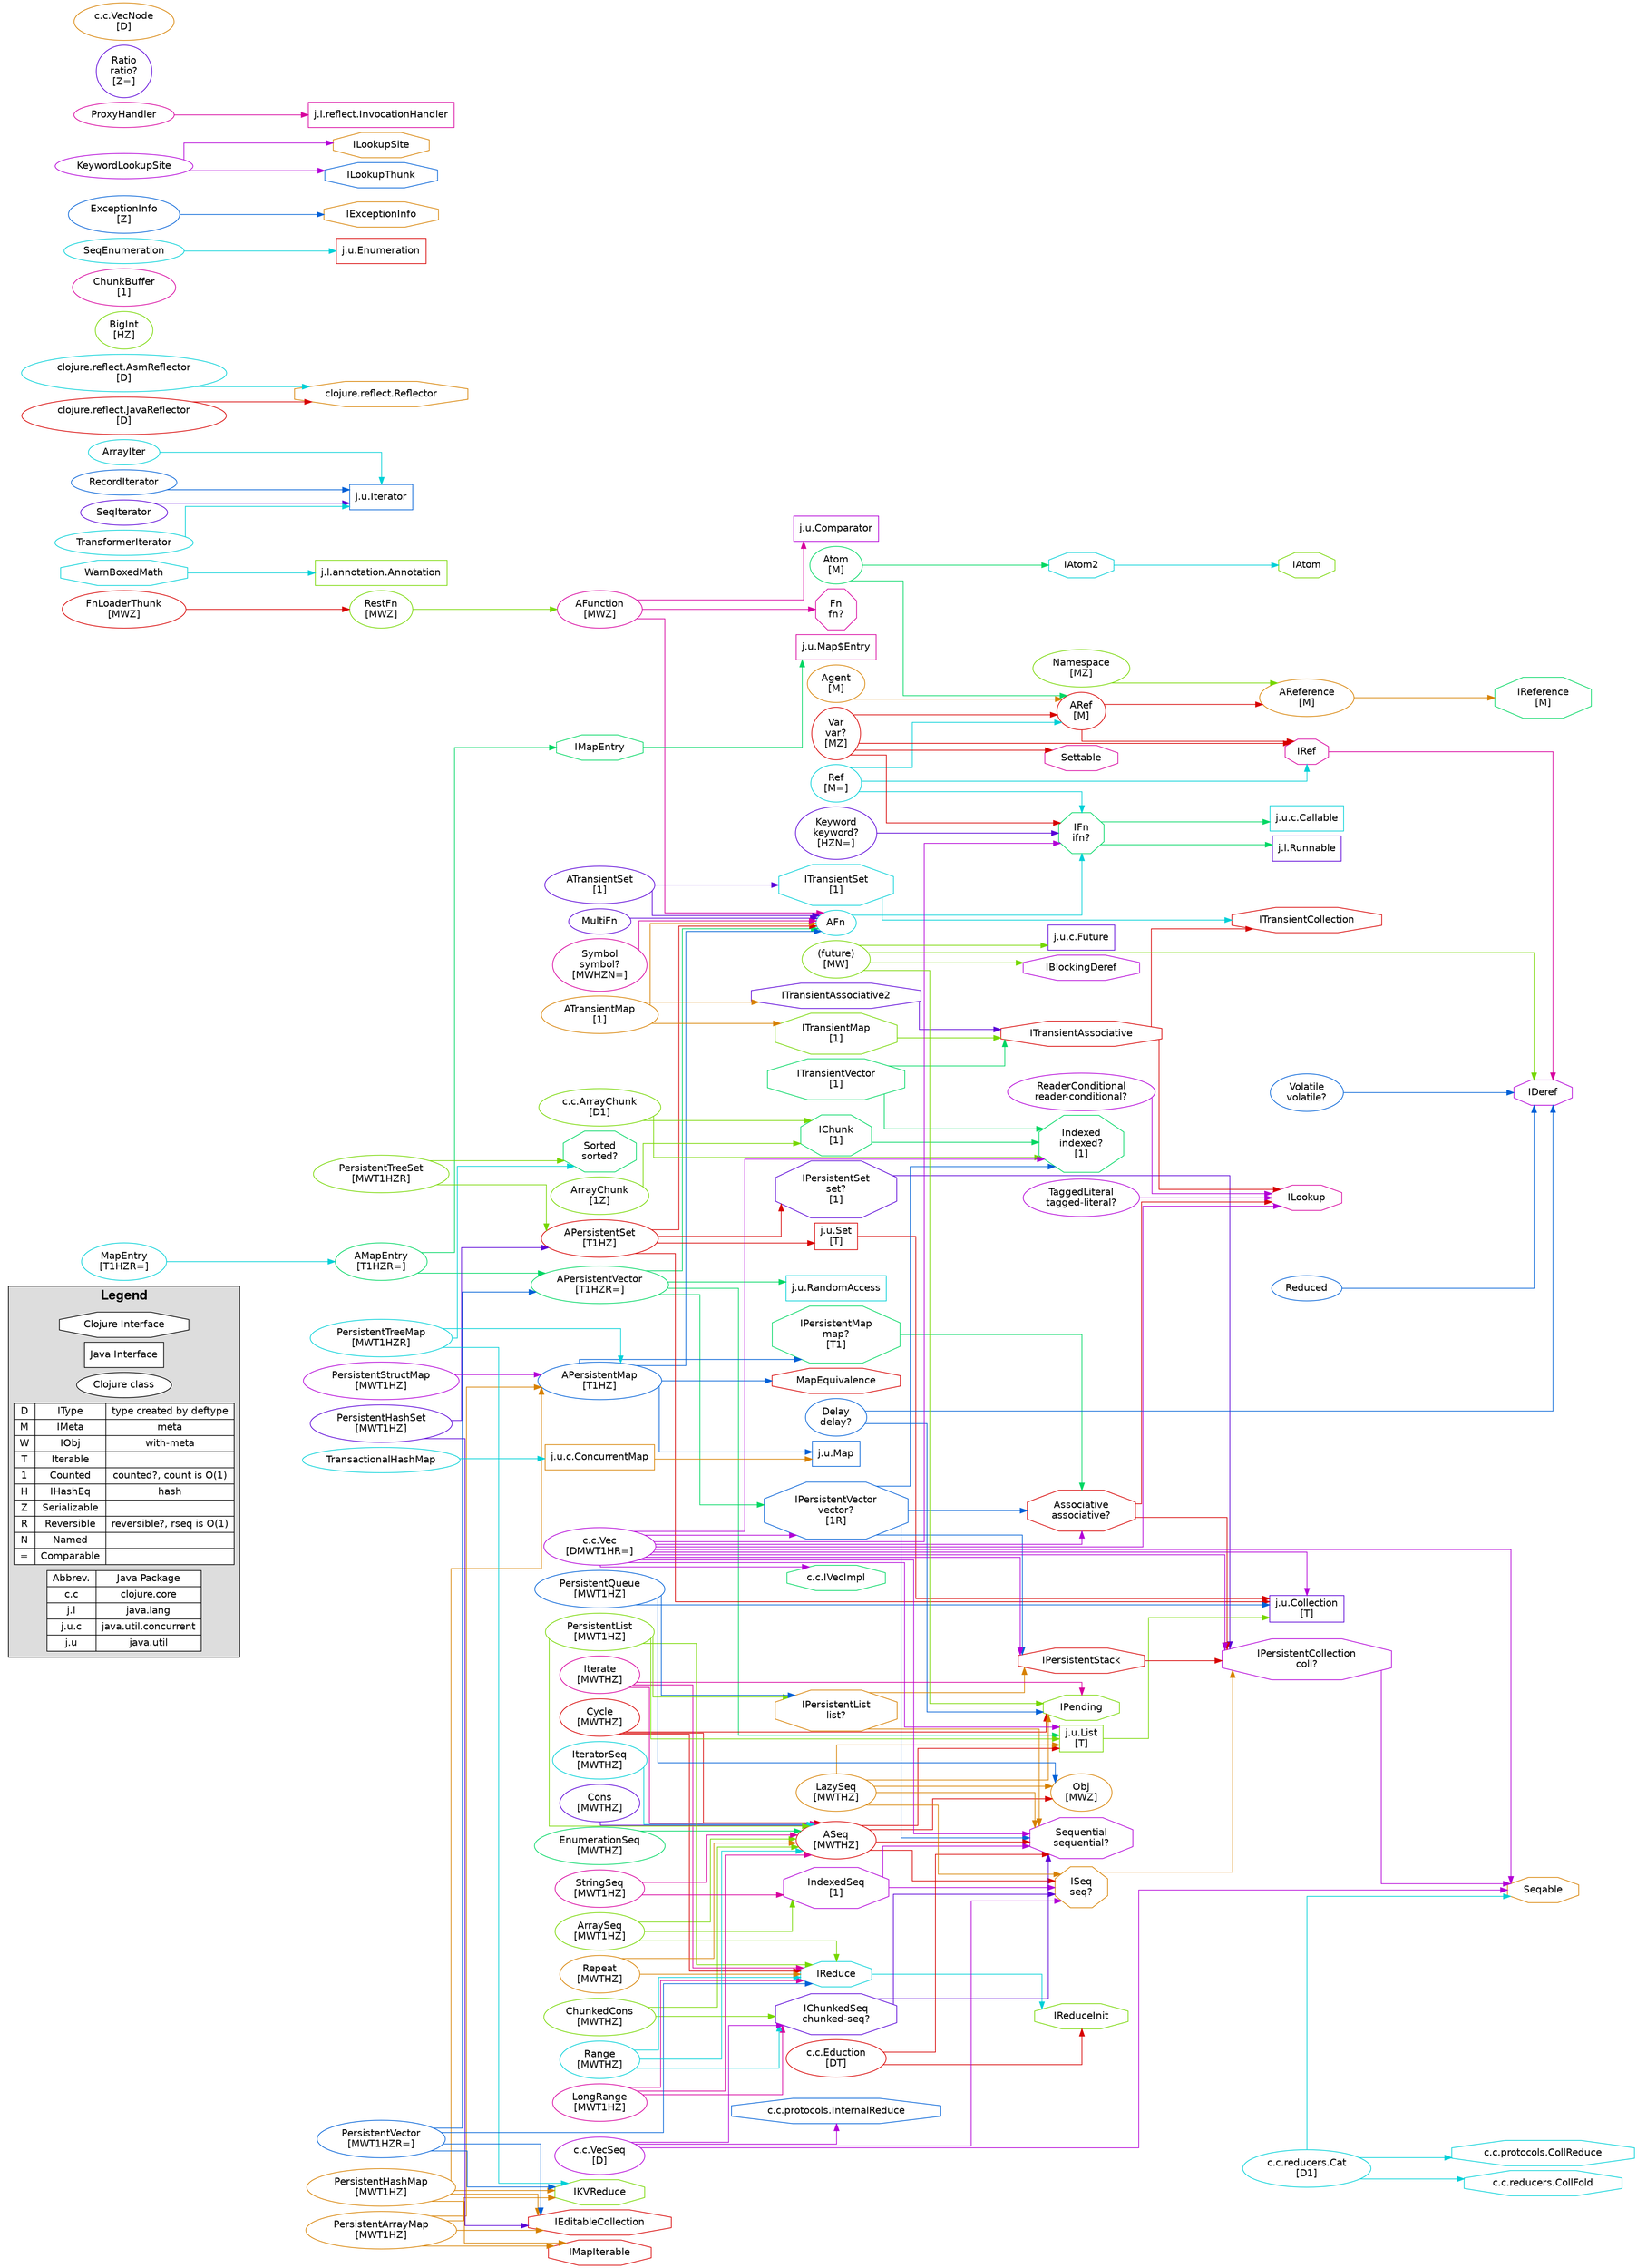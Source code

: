 digraph {
  rankdir=LR;
  dpi=55;
  nodesep=0.10;
  ranksep=1.2;
  mclimit=2500.0;
  node[ fontname=Helvetica shape=box ];
  splines=ortho;

  subgraph cluster_legend {
    label="Legend"
    fontname="Helvetica Bold"
    fontsize=19
    bgcolor="#dddddd"
    "Clojure Interface" [ shape=octagon fillcolor="#ffffff" style=filled ];
    "Java Interface" [ shape=box fillcolor="#ffffff" style=filled ];
    "Clojure class" [ shape=oval fillcolor="#ffffff" style=filled ];
    
    badges [
      shape=record
      style=filled
      fillcolor="#ffffff"
      label="{{D|M|W|T|1|H|Z|R|N|=}|{IType|IMeta|IObj|Iterable|Counted|IHashEq|Serializable|Reversible|Named|Comparable}|{type created by deftype|meta|with-meta||counted?, count is O(1)|hash||reversible?, rseq is O(1)||}}"
    ]
    java_package_abbreviations [
      shape=record
      style=filled
      fillcolor="#ffffff"
      label="{{Abbrev.|c.c|j.l|j.u.c|j.u}|{Java Package|clojure.core|java.lang|java.util.concurrent|java.util}}"
    ]
  }
  "class clojure.lang.AFn" [ label="AFn" color="#00d0d7" shape="oval"];
  "class clojure.lang.AFn" -> "interface clojure.lang.IFn" [ color="#00d0d7" ];
  "class clojure.lang.AFunction" [ label="AFunction\n[MWZ]" color="#d7009e" shape="oval"];
  "class clojure.lang.AFunction" -> "class clojure.lang.AFn" [ color="#d7009e" ];
  "class clojure.lang.AFunction" -> "interface java.util.Comparator" [ color="#d7009e" ];
  "class clojure.lang.AFunction" -> "interface clojure.lang.Fn" [ color="#d7009e" ];
  "class clojure.lang.AMapEntry" [ label="AMapEntry\n[T1HZR=]" color="#00d764" shape="oval"];
  "class clojure.lang.AMapEntry" -> "class clojure.lang.APersistentVector" [ color="#00d764" ];
  "class clojure.lang.AMapEntry" -> "interface clojure.lang.IMapEntry" [ color="#00d764" ];
  "class clojure.lang.APersistentMap" [ label="APersistentMap\n[T1HZ]" color="#0061d7" shape="oval"];
  "class clojure.lang.APersistentMap" -> "class clojure.lang.AFn" [ color="#0061d7" ];
  "class clojure.lang.APersistentMap" -> "interface clojure.lang.IPersistentMap" [ color="#0061d7" ];
  "class clojure.lang.APersistentMap" -> "interface java.util.Map" [ color="#0061d7" ];
  "class clojure.lang.APersistentMap" -> "interface clojure.lang.MapEquivalence" [ color="#0061d7" ];
  "class clojure.lang.APersistentSet" [ label="APersistentSet\n[T1HZ]" color="#d70000" shape="oval"];
  "class clojure.lang.APersistentSet" -> "class clojure.lang.AFn" [ color="#d70000" ];
  "class clojure.lang.APersistentSet" -> "interface clojure.lang.IPersistentSet" [ color="#d70000" ];
  "class clojure.lang.APersistentSet" -> "interface java.util.Collection" [ color="#d70000" ];
  "class clojure.lang.APersistentSet" -> "interface java.util.Set" [ color="#d70000" ];
  "class clojure.lang.APersistentVector" [ label="APersistentVector\n[T1HZR=]" color="#00d764" shape="oval"];
  "class clojure.lang.APersistentVector" -> "class clojure.lang.AFn" [ color="#00d764" ];
  "class clojure.lang.APersistentVector" -> "interface clojure.lang.IPersistentVector" [ color="#00d764" ];
  "class clojure.lang.APersistentVector" -> "interface java.util.List" [ color="#00d764" ];
  "class clojure.lang.APersistentVector" -> "interface java.util.RandomAccess" [ color="#00d764" ];
  "class clojure.lang.ARef" [ label="ARef\n[M]" color="#d70000" shape="oval"];
  "class clojure.lang.ARef" -> "class clojure.lang.AReference" [ color="#d70000" ];
  "class clojure.lang.ARef" -> "interface clojure.lang.IRef" [ color="#d70000" ];
  "class clojure.lang.AReference" [ label="AReference\n[M]" color="#d78100" shape="oval"];
  "class clojure.lang.AReference" -> "interface clojure.lang.IReference" [ color="#d78100" ];
  "class clojure.lang.ASeq" [ label="ASeq\n[MWTHZ]" color="#d70000" shape="oval"];
  "class clojure.lang.ASeq" -> "class clojure.lang.Obj" [ color="#d70000" ];
  "class clojure.lang.ASeq" -> "interface clojure.lang.ISeq" [ color="#d70000" ];
  "class clojure.lang.ASeq" -> "interface clojure.lang.Sequential" [ color="#d70000" ];
  "class clojure.lang.ASeq" -> "interface java.util.List" [ color="#d70000" ];
  "class clojure.lang.ATransientMap" [ label="ATransientMap\n[1]" color="#d78100" shape="oval"];
  "class clojure.lang.ATransientMap" -> "class clojure.lang.AFn" [ color="#d78100" ];
  "class clojure.lang.ATransientMap" -> "interface clojure.lang.ITransientMap" [ color="#d78100" ];
  "class clojure.lang.ATransientMap" -> "interface clojure.lang.ITransientAssociative2" [ color="#d78100" ];
  "class clojure.lang.ATransientSet" [ label="ATransientSet\n[1]" color="#5a00d7" shape="oval"];
  "class clojure.lang.ATransientSet" -> "class clojure.lang.AFn" [ color="#5a00d7" ];
  "class clojure.lang.ATransientSet" -> "interface clojure.lang.ITransientSet" [ color="#5a00d7" ];
  "class clojure.lang.Agent" [ label="Agent\n[M]" color="#d78100" shape="oval"];
  "class clojure.lang.Agent" -> "class clojure.lang.ARef" [ color="#d78100" ];
  "interface java.lang.annotation.Annotation" [ label="j.l.annotation.Annotation" color="#76d700" shape="box"];
  "class clojure.core.ArrayChunk" [ label="c.c.ArrayChunk\n[D1]" color="#76d700" shape="oval"];
  "class clojure.core.ArrayChunk" -> "interface clojure.lang.IChunk" [ color="#76d700" ];
  "class clojure.core.ArrayChunk" -> "interface clojure.lang.Indexed" [ color="#76d700" ];
  "class clojure.lang.ArrayChunk" [ label="ArrayChunk\n[1Z]" color="#76d700" shape="oval"];
  "class clojure.lang.ArrayChunk" -> "interface clojure.lang.IChunk" [ color="#76d700" ];
  "class clojure.lang.ArrayIter" [ label="ArrayIter" color="#00d0d7" shape="oval"];
  "class clojure.lang.ArrayIter" -> "interface java.util.Iterator" [ color="#00d0d7" ];
  "class clojure.lang.ArraySeq" [ label="ArraySeq\n[MWT1HZ]" color="#76d700" shape="oval"];
  "class clojure.lang.ArraySeq" -> "class clojure.lang.ASeq" [ color="#76d700" ];
  "class clojure.lang.ArraySeq" -> "interface clojure.lang.IndexedSeq" [ color="#76d700" ];
  "class clojure.lang.ArraySeq" -> "interface clojure.lang.IReduce" [ color="#76d700" ];
  "class clojure.reflect.AsmReflector" [ label="clojure.reflect.AsmReflector\n[D]" color="#00d0d7" shape="oval"];
  "class clojure.reflect.AsmReflector" -> "interface clojure.reflect.Reflector" [ color="#00d0d7" ];
  "interface clojure.lang.Associative" [ label="Associative\nassociative?" color="#d70000" shape="octagon"];
  "interface clojure.lang.Associative" -> "interface clojure.lang.IPersistentCollection" [ color="#d70000" ];
  "interface clojure.lang.Associative" -> "interface clojure.lang.ILookup" [ color="#d70000" ];
  "class clojure.lang.Atom" [ label="Atom\n[M]" color="#00d764" shape="oval"];
  "class clojure.lang.Atom" -> "class clojure.lang.ARef" [ color="#00d764" ];
  "class clojure.lang.Atom" -> "interface clojure.lang.IAtom2" [ color="#00d764" ];
  "class clojure.lang.BigInt" [ label="BigInt\n[HZ]" color="#76d700" shape="oval"];
  "interface java.util.concurrent.Callable" [ label="j.u.c.Callable" color="#00d0d7" shape="box"];
  "class clojure.core.reducers.Cat" [ label="c.c.reducers.Cat\n[D1]" color="#00d0d7" shape="oval"];
  "class clojure.core.reducers.Cat" -> "interface clojure.core.reducers.CollFold" [ color="#00d0d7" ];
  "class clojure.core.reducers.Cat" -> "interface clojure.lang.Seqable" [ color="#00d0d7" ];
  "class clojure.core.reducers.Cat" -> "interface clojure.core.protocols.CollReduce" [ color="#00d0d7" ];
  "class clojure.lang.ChunkBuffer" [ label="ChunkBuffer\n[1]" color="#d7009e" shape="oval"];
  "class clojure.lang.ChunkedCons" [ label="ChunkedCons\n[MWTHZ]" color="#76d700" shape="oval"];
  "class clojure.lang.ChunkedCons" -> "class clojure.lang.ASeq" [ color="#76d700" ];
  "class clojure.lang.ChunkedCons" -> "interface clojure.lang.IChunkedSeq" [ color="#76d700" ];
  "interface clojure.core.reducers.CollFold" [ label="c.c.reducers.CollFold" color="#00d0d7" shape="octagon"];
  "interface clojure.core.protocols.CollReduce" [ label="c.c.protocols.CollReduce" color="#00d0d7" shape="octagon"];
  "interface java.util.Collection" [ label="j.u.Collection\n[T]" color="#5a00d7" shape="box"];
  "interface java.util.Comparator" [ label="j.u.Comparator" color="#b300d7" shape="box"];
  "interface java.util.concurrent.ConcurrentMap" [ label="j.u.c.ConcurrentMap" color="#d78100" shape="box"];
  "interface java.util.concurrent.ConcurrentMap" -> "interface java.util.Map" [ color="#d78100" ];
  "class clojure.lang.Cons" [ label="Cons\n[MWTHZ]" color="#5a00d7" shape="oval"];
  "class clojure.lang.Cons" -> "class clojure.lang.ASeq" [ color="#5a00d7" ];
  "class clojure.lang.Cycle" [ label="Cycle\n[MWTHZ]" color="#d70000" shape="oval"];
  "class clojure.lang.Cycle" -> "class clojure.lang.ASeq" [ color="#d70000" ];
  "class clojure.lang.Cycle" -> "interface clojure.lang.IReduce" [ color="#d70000" ];
  "class clojure.lang.Cycle" -> "interface clojure.lang.IPending" [ color="#d70000" ];
  "class clojure.lang.Delay" [ label="Delay\ndelay?" color="#0061d7" shape="oval"];
  "class clojure.lang.Delay" -> "interface clojure.lang.IDeref" [ color="#0061d7" ];
  "class clojure.lang.Delay" -> "interface clojure.lang.IPending" [ color="#0061d7" ];
  "class clojure.core.Eduction" [ label="c.c.Eduction\n[DT]" color="#d70000" shape="oval"];
  "class clojure.core.Eduction" -> "interface clojure.lang.IReduceInit" [ color="#d70000" ];
  "class clojure.core.Eduction" -> "interface clojure.lang.Sequential" [ color="#d70000" ];
  "interface java.util.Map$Entry" [ label="j.u.Map$Entry" color="#d7009e" shape="box"];
  "interface java.util.Enumeration" [ label="j.u.Enumeration" color="#d70000" shape="box"];
  "class clojure.lang.EnumerationSeq" [ label="EnumerationSeq\n[MWTHZ]" color="#00d764" shape="oval"];
  "class clojure.lang.EnumerationSeq" -> "class clojure.lang.ASeq" [ color="#00d764" ];
  "class clojure.lang.ExceptionInfo" [ label="ExceptionInfo\n[Z]" color="#0061d7" shape="oval"];
  "class clojure.lang.ExceptionInfo" -> "interface clojure.lang.IExceptionInfo" [ color="#0061d7" ];
  "interface clojure.lang.Fn" [ label="Fn\nfn?" color="#d7009e" shape="octagon"];
  "class clojure.lang.FnLoaderThunk" [ label="FnLoaderThunk\n[MWZ]" color="#d70000" shape="oval"];
  "class clojure.lang.FnLoaderThunk" -> "class clojure.lang.RestFn" [ color="#d70000" ];
  "interface java.util.concurrent.Future" [ label="j.u.c.Future" color="#5a00d7" shape="box"];
  "interface clojure.lang.IAtom" [ label="IAtom" color="#76d700" shape="octagon"];
  "interface clojure.lang.IAtom2" [ label="IAtom2" color="#00d0d7" shape="octagon"];
  "interface clojure.lang.IAtom2" -> "interface clojure.lang.IAtom" [ color="#00d0d7" ];
  "interface clojure.lang.IBlockingDeref" [ label="IBlockingDeref" color="#b300d7" shape="octagon"];
  "interface clojure.lang.IChunk" [ label="IChunk\n[1]" color="#00d764" shape="octagon"];
  "interface clojure.lang.IChunk" -> "interface clojure.lang.Indexed" [ color="#00d764" ];
  "interface clojure.lang.IChunkedSeq" [ label="IChunkedSeq\nchunked-seq?" color="#5a00d7" shape="octagon"];
  "interface clojure.lang.IChunkedSeq" -> "interface clojure.lang.ISeq" [ color="#5a00d7" ];
  "interface clojure.lang.IChunkedSeq" -> "interface clojure.lang.Sequential" [ color="#5a00d7" ];
  "interface clojure.lang.IDeref" [ label="IDeref" color="#b300d7" shape="octagon"];
  "interface clojure.lang.IEditableCollection" [ label="IEditableCollection" color="#d70000" shape="octagon"];
  "interface clojure.lang.IExceptionInfo" [ label="IExceptionInfo" color="#d78100" shape="octagon"];
  "interface clojure.lang.IFn" [ label="IFn\nifn?" color="#00d764" shape="octagon"];
  "interface clojure.lang.IFn" -> "interface java.util.concurrent.Callable" [ color="#00d764" ];
  "interface clojure.lang.IFn" -> "interface java.lang.Runnable" [ color="#00d764" ];
  "interface clojure.lang.IKVReduce" [ label="IKVReduce" color="#76d700" shape="octagon"];
  "interface clojure.lang.ILookup" [ label="ILookup" color="#d7009e" shape="octagon"];
  "interface clojure.lang.ILookupSite" [ label="ILookupSite" color="#d78100" shape="octagon"];
  "interface clojure.lang.ILookupThunk" [ label="ILookupThunk" color="#0061d7" shape="octagon"];
  "interface clojure.lang.IMapEntry" [ label="IMapEntry" color="#00d764" shape="octagon"];
  "interface clojure.lang.IMapEntry" -> "interface java.util.Map$Entry" [ color="#00d764" ];
  "interface clojure.lang.IMapIterable" [ label="IMapIterable" color="#d70000" shape="octagon"];
  "interface clojure.lang.IPending" [ label="IPending" color="#76d700" shape="octagon"];
  "interface clojure.lang.IPersistentCollection" [ label="IPersistentCollection\ncoll?" color="#b300d7" shape="octagon"];
  "interface clojure.lang.IPersistentCollection" -> "interface clojure.lang.Seqable" [ color="#b300d7" ];
  "interface clojure.lang.IPersistentList" [ label="IPersistentList\nlist?" color="#d78100" shape="octagon"];
  "interface clojure.lang.IPersistentList" -> "interface clojure.lang.Sequential" [ color="#d78100" ];
  "interface clojure.lang.IPersistentList" -> "interface clojure.lang.IPersistentStack" [ color="#d78100" ];
  "interface clojure.lang.IPersistentMap" [ label="IPersistentMap\nmap?\n[T1]" color="#00d764" shape="octagon"];
  "interface clojure.lang.IPersistentMap" -> "interface clojure.lang.Associative" [ color="#00d764" ];
  "interface clojure.lang.IPersistentSet" [ label="IPersistentSet\nset?\n[1]" color="#5a00d7" shape="octagon"];
  "interface clojure.lang.IPersistentSet" -> "interface clojure.lang.IPersistentCollection" [ color="#5a00d7" ];
  "interface clojure.lang.IPersistentStack" [ label="IPersistentStack" color="#d70000" shape="octagon"];
  "interface clojure.lang.IPersistentStack" -> "interface clojure.lang.IPersistentCollection" [ color="#d70000" ];
  "interface clojure.lang.IPersistentVector" [ label="IPersistentVector\nvector?\n[1R]" color="#0061d7" shape="octagon"];
  "interface clojure.lang.IPersistentVector" -> "interface clojure.lang.Associative" [ color="#0061d7" ];
  "interface clojure.lang.IPersistentVector" -> "interface clojure.lang.Sequential" [ color="#0061d7" ];
  "interface clojure.lang.IPersistentVector" -> "interface clojure.lang.IPersistentStack" [ color="#0061d7" ];
  "interface clojure.lang.IPersistentVector" -> "interface clojure.lang.Indexed" [ color="#0061d7" ];
  "interface clojure.lang.IReduce" [ label="IReduce" color="#00d0d7" shape="octagon"];
  "interface clojure.lang.IReduce" -> "interface clojure.lang.IReduceInit" [ color="#00d0d7" ];
  "interface clojure.lang.IReduceInit" [ label="IReduceInit" color="#76d700" shape="octagon"];
  "interface clojure.lang.IRef" [ label="IRef" color="#d7009e" shape="octagon"];
  "interface clojure.lang.IRef" -> "interface clojure.lang.IDeref" [ color="#d7009e" ];
  "interface clojure.lang.IReference" [ label="IReference\n[M]" color="#00d764" shape="octagon"];
  "interface clojure.lang.ISeq" [ label="ISeq\nseq?" color="#d78100" shape="octagon"];
  "interface clojure.lang.ISeq" -> "interface clojure.lang.IPersistentCollection" [ color="#d78100" ];
  "interface clojure.lang.ITransientAssociative" [ label="ITransientAssociative" color="#d70000" shape="octagon"];
  "interface clojure.lang.ITransientAssociative" -> "interface clojure.lang.ITransientCollection" [ color="#d70000" ];
  "interface clojure.lang.ITransientAssociative" -> "interface clojure.lang.ILookup" [ color="#d70000" ];
  "interface clojure.lang.ITransientAssociative2" [ label="ITransientAssociative2" color="#5a00d7" shape="octagon"];
  "interface clojure.lang.ITransientAssociative2" -> "interface clojure.lang.ITransientAssociative" [ color="#5a00d7" ];
  "interface clojure.lang.ITransientCollection" [ label="ITransientCollection" color="#d70000" shape="octagon"];
  "interface clojure.lang.ITransientMap" [ label="ITransientMap\n[1]" color="#76d700" shape="octagon"];
  "interface clojure.lang.ITransientMap" -> "interface clojure.lang.ITransientAssociative" [ color="#76d700" ];
  "interface clojure.lang.ITransientSet" [ label="ITransientSet\n[1]" color="#00d0d7" shape="octagon"];
  "interface clojure.lang.ITransientSet" -> "interface clojure.lang.ITransientCollection" [ color="#00d0d7" ];
  "interface clojure.lang.ITransientVector" [ label="ITransientVector\n[1]" color="#00d764" shape="octagon"];
  "interface clojure.lang.ITransientVector" -> "interface clojure.lang.ITransientAssociative" [ color="#00d764" ];
  "interface clojure.lang.ITransientVector" -> "interface clojure.lang.Indexed" [ color="#00d764" ];
  "interface clojure.core.IVecImpl" [ label="c.c.IVecImpl" color="#00d764" shape="octagon"];
  "interface clojure.lang.Indexed" [ label="Indexed\nindexed?\n[1]" color="#00d764" shape="octagon"];
  "interface clojure.lang.IndexedSeq" [ label="IndexedSeq\n[1]" color="#b300d7" shape="octagon"];
  "interface clojure.lang.IndexedSeq" -> "interface clojure.lang.ISeq" [ color="#b300d7" ];
  "interface clojure.lang.IndexedSeq" -> "interface clojure.lang.Sequential" [ color="#b300d7" ];
  "interface clojure.core.protocols.InternalReduce" [ label="c.c.protocols.InternalReduce" color="#0061d7" shape="octagon"];
  "interface java.lang.reflect.InvocationHandler" [ label="j.l.reflect.InvocationHandler" color="#d7009e" shape="box"];
  "class clojure.lang.Iterate" [ label="Iterate\n[MWTHZ]" color="#d7009e" shape="oval"];
  "class clojure.lang.Iterate" -> "class clojure.lang.ASeq" [ color="#d7009e" ];
  "class clojure.lang.Iterate" -> "interface clojure.lang.IReduce" [ color="#d7009e" ];
  "class clojure.lang.Iterate" -> "interface clojure.lang.IPending" [ color="#d7009e" ];
  "interface java.util.Iterator" [ label="j.u.Iterator" color="#0061d7" shape="box"];
  "class clojure.lang.IteratorSeq" [ label="IteratorSeq\n[MWTHZ]" color="#00d0d7" shape="oval"];
  "class clojure.lang.IteratorSeq" -> "class clojure.lang.ASeq" [ color="#00d0d7" ];
  "class clojure.reflect.JavaReflector" [ label="clojure.reflect.JavaReflector\n[D]" color="#d70000" shape="oval"];
  "class clojure.reflect.JavaReflector" -> "interface clojure.reflect.Reflector" [ color="#d70000" ];
  "class clojure.lang.Keyword" [ label="Keyword\nkeyword?\n[HZN=]" color="#5a00d7" shape="oval"];
  "class clojure.lang.Keyword" -> "interface clojure.lang.IFn" [ color="#5a00d7" ];
  "class clojure.lang.KeywordLookupSite" [ label="KeywordLookupSite" color="#b300d7" shape="oval"];
  "class clojure.lang.KeywordLookupSite" -> "interface clojure.lang.ILookupSite" [ color="#b300d7" ];
  "class clojure.lang.KeywordLookupSite" -> "interface clojure.lang.ILookupThunk" [ color="#b300d7" ];
  "class clojure.lang.LazySeq" [ label="LazySeq\n[MWTHZ]" color="#d78100" shape="oval"];
  "class clojure.lang.LazySeq" -> "class clojure.lang.Obj" [ color="#d78100" ];
  "class clojure.lang.LazySeq" -> "interface clojure.lang.ISeq" [ color="#d78100" ];
  "class clojure.lang.LazySeq" -> "interface clojure.lang.Sequential" [ color="#d78100" ];
  "class clojure.lang.LazySeq" -> "interface java.util.List" [ color="#d78100" ];
  "class clojure.lang.LazySeq" -> "interface clojure.lang.IPending" [ color="#d78100" ];
  "interface java.util.List" [ label="j.u.List\n[T]" color="#76d700" shape="box"];
  "interface java.util.List" -> "interface java.util.Collection" [ color="#76d700" ];
  "class clojure.lang.LongRange" [ label="LongRange\n[MWT1HZ]" color="#d7009e" shape="oval"];
  "class clojure.lang.LongRange" -> "class clojure.lang.ASeq" [ color="#d7009e" ];
  "class clojure.lang.LongRange" -> "interface clojure.lang.IChunkedSeq" [ color="#d7009e" ];
  "class clojure.lang.LongRange" -> "interface clojure.lang.IReduce" [ color="#d7009e" ];
  "interface java.util.Map" [ label="j.u.Map" color="#0061d7" shape="box"];
  "class clojure.lang.MapEntry" [ label="MapEntry\n[T1HZR=]" color="#00d0d7" shape="oval"];
  "class clojure.lang.MapEntry" -> "class clojure.lang.AMapEntry" [ color="#00d0d7" ];
  "interface clojure.lang.MapEquivalence" [ label="MapEquivalence" color="#d70000" shape="octagon"];
  "class clojure.lang.MultiFn" [ label="MultiFn" color="#5a00d7" shape="oval"];
  "class clojure.lang.MultiFn" -> "class clojure.lang.AFn" [ color="#5a00d7" ];
  "class clojure.lang.Namespace" [ label="Namespace\n[MZ]" color="#76d700" shape="oval"];
  "class clojure.lang.Namespace" -> "class clojure.lang.AReference" [ color="#76d700" ];
  "class clojure.lang.Obj" [ label="Obj\n[MWZ]" color="#d78100" shape="oval"];
  "class clojure.lang.PersistentArrayMap" [ label="PersistentArrayMap\n[MWT1HZ]" color="#d78100" shape="oval"];
  "class clojure.lang.PersistentArrayMap" -> "class clojure.lang.APersistentMap" [ color="#d78100" ];
  "class clojure.lang.PersistentArrayMap" -> "interface clojure.lang.IEditableCollection" [ color="#d78100" ];
  "class clojure.lang.PersistentArrayMap" -> "interface clojure.lang.IMapIterable" [ color="#d78100" ];
  "class clojure.lang.PersistentArrayMap" -> "interface clojure.lang.IKVReduce" [ color="#d78100" ];
  "class clojure.lang.PersistentHashMap" [ label="PersistentHashMap\n[MWT1HZ]" color="#d78100" shape="oval"];
  "class clojure.lang.PersistentHashMap" -> "class clojure.lang.APersistentMap" [ color="#d78100" ];
  "class clojure.lang.PersistentHashMap" -> "interface clojure.lang.IEditableCollection" [ color="#d78100" ];
  "class clojure.lang.PersistentHashMap" -> "interface clojure.lang.IMapIterable" [ color="#d78100" ];
  "class clojure.lang.PersistentHashMap" -> "interface clojure.lang.IKVReduce" [ color="#d78100" ];
  "class clojure.lang.PersistentHashSet" [ label="PersistentHashSet\n[MWT1HZ]" color="#5a00d7" shape="oval"];
  "class clojure.lang.PersistentHashSet" -> "class clojure.lang.APersistentSet" [ color="#5a00d7" ];
  "class clojure.lang.PersistentHashSet" -> "interface clojure.lang.IEditableCollection" [ color="#5a00d7" ];
  "class clojure.lang.PersistentList" [ label="PersistentList\n[MWT1HZ]" color="#76d700" shape="oval"];
  "class clojure.lang.PersistentList" -> "class clojure.lang.ASeq" [ color="#76d700" ];
  "class clojure.lang.PersistentList" -> "interface clojure.lang.IPersistentList" [ color="#76d700" ];
  "class clojure.lang.PersistentList" -> "interface clojure.lang.IReduce" [ color="#76d700" ];
  "class clojure.lang.PersistentList" -> "interface java.util.List" [ color="#76d700" ];
  "class clojure.lang.PersistentQueue" [ label="PersistentQueue\n[MWT1HZ]" color="#0061d7" shape="oval"];
  "class clojure.lang.PersistentQueue" -> "class clojure.lang.Obj" [ color="#0061d7" ];
  "class clojure.lang.PersistentQueue" -> "interface clojure.lang.IPersistentList" [ color="#0061d7" ];
  "class clojure.lang.PersistentQueue" -> "interface java.util.Collection" [ color="#0061d7" ];
  "class clojure.lang.PersistentStructMap" [ label="PersistentStructMap\n[MWT1HZ]" color="#b300d7" shape="oval"];
  "class clojure.lang.PersistentStructMap" -> "class clojure.lang.APersistentMap" [ color="#b300d7" ];
  "class clojure.lang.PersistentTreeMap" [ label="PersistentTreeMap\n[MWT1HZR]" color="#00d0d7" shape="oval"];
  "class clojure.lang.PersistentTreeMap" -> "class clojure.lang.APersistentMap" [ color="#00d0d7" ];
  "class clojure.lang.PersistentTreeMap" -> "interface clojure.lang.Sorted" [ color="#00d0d7" ];
  "class clojure.lang.PersistentTreeMap" -> "interface clojure.lang.IKVReduce" [ color="#00d0d7" ];
  "class clojure.lang.PersistentTreeSet" [ label="PersistentTreeSet\n[MWT1HZR]" color="#76d700" shape="oval"];
  "class clojure.lang.PersistentTreeSet" -> "class clojure.lang.APersistentSet" [ color="#76d700" ];
  "class clojure.lang.PersistentTreeSet" -> "interface clojure.lang.Sorted" [ color="#76d700" ];
  "class clojure.lang.PersistentVector" [ label="PersistentVector\n[MWT1HZR=]" color="#0061d7" shape="oval"];
  "class clojure.lang.PersistentVector" -> "class clojure.lang.APersistentVector" [ color="#0061d7" ];
  "class clojure.lang.PersistentVector" -> "interface clojure.lang.IEditableCollection" [ color="#0061d7" ];
  "class clojure.lang.PersistentVector" -> "interface clojure.lang.IReduce" [ color="#0061d7" ];
  "class clojure.lang.PersistentVector" -> "interface clojure.lang.IKVReduce" [ color="#0061d7" ];
  "class clojure.lang.ProxyHandler" [ label="ProxyHandler" color="#d7009e" shape="oval"];
  "class clojure.lang.ProxyHandler" -> "interface java.lang.reflect.InvocationHandler" [ color="#d7009e" ];
  "interface java.util.RandomAccess" [ label="j.u.RandomAccess" color="#00d0d7" shape="box"];
  "class clojure.lang.Range" [ label="Range\n[MWTHZ]" color="#00d0d7" shape="oval"];
  "class clojure.lang.Range" -> "class clojure.lang.ASeq" [ color="#00d0d7" ];
  "class clojure.lang.Range" -> "interface clojure.lang.IChunkedSeq" [ color="#00d0d7" ];
  "class clojure.lang.Range" -> "interface clojure.lang.IReduce" [ color="#00d0d7" ];
  "class clojure.lang.Ratio" [ label="Ratio\nratio?\n[Z=]" color="#5a00d7" shape="oval"];
  "class clojure.lang.ReaderConditional" [ label="ReaderConditional\nreader-conditional?" color="#b300d7" shape="oval"];
  "class clojure.lang.ReaderConditional" -> "interface clojure.lang.ILookup" [ color="#b300d7" ];
  "class clojure.lang.RecordIterator" [ label="RecordIterator" color="#0061d7" shape="oval"];
  "class clojure.lang.RecordIterator" -> "interface java.util.Iterator" [ color="#0061d7" ];
  "class clojure.lang.Reduced" [ label="Reduced" color="#0061d7" shape="oval"];
  "class clojure.lang.Reduced" -> "interface clojure.lang.IDeref" [ color="#0061d7" ];
  "class clojure.lang.Ref" [ label="Ref\n[M=]" color="#00d0d7" shape="oval"];
  "class clojure.lang.Ref" -> "class clojure.lang.ARef" [ color="#00d0d7" ];
  "class clojure.lang.Ref" -> "interface clojure.lang.IFn" [ color="#00d0d7" ];
  "class clojure.lang.Ref" -> "interface clojure.lang.IRef" [ color="#00d0d7" ];
  "interface clojure.reflect.Reflector" [ label="clojure.reflect.Reflector" color="#d78100" shape="octagon"];
  "class clojure.lang.Repeat" [ label="Repeat\n[MWTHZ]" color="#d78100" shape="oval"];
  "class clojure.lang.Repeat" -> "class clojure.lang.ASeq" [ color="#d78100" ];
  "class clojure.lang.Repeat" -> "interface clojure.lang.IReduce" [ color="#d78100" ];
  "class clojure.lang.RestFn" [ label="RestFn\n[MWZ]" color="#76d700" shape="oval"];
  "class clojure.lang.RestFn" -> "class clojure.lang.AFunction" [ color="#76d700" ];
  "interface java.lang.Runnable" [ label="j.l.Runnable" color="#5a00d7" shape="box"];
  "class clojure.lang.SeqEnumeration" [ label="SeqEnumeration" color="#00d0d7" shape="oval"];
  "class clojure.lang.SeqEnumeration" -> "interface java.util.Enumeration" [ color="#00d0d7" ];
  "class clojure.lang.SeqIterator" [ label="SeqIterator" color="#5a00d7" shape="oval"];
  "class clojure.lang.SeqIterator" -> "interface java.util.Iterator" [ color="#5a00d7" ];
  "interface clojure.lang.Seqable" [ label="Seqable" color="#d78100" shape="octagon"];
  "interface clojure.lang.Sequential" [ label="Sequential\nsequential?" color="#b300d7" shape="octagon"];
  "interface java.util.Set" [ label="j.u.Set\n[T]" color="#d70000" shape="box"];
  "interface java.util.Set" -> "interface java.util.Collection" [ color="#d70000" ];
  "interface clojure.lang.Settable" [ label="Settable" color="#d7009e" shape="octagon"];
  "interface clojure.lang.Sorted" [ label="Sorted\nsorted?" color="#00d764" shape="octagon"];
  "class clojure.lang.StringSeq" [ label="StringSeq\n[MWT1HZ]" color="#d7009e" shape="oval"];
  "class clojure.lang.StringSeq" -> "class clojure.lang.ASeq" [ color="#d7009e" ];
  "class clojure.lang.StringSeq" -> "interface clojure.lang.IndexedSeq" [ color="#d7009e" ];
  "class clojure.lang.Symbol" [ label="Symbol\nsymbol?\n[MWHZN=]" color="#d7009e" shape="oval"];
  "class clojure.lang.Symbol" -> "class clojure.lang.AFn" [ color="#d7009e" ];
  "class clojure.lang.TaggedLiteral" [ label="TaggedLiteral\ntagged-literal?" color="#b300d7" shape="oval"];
  "class clojure.lang.TaggedLiteral" -> "interface clojure.lang.ILookup" [ color="#b300d7" ];
  "class clojure.lang.TransactionalHashMap" [ label="TransactionalHashMap" color="#00d0d7" shape="oval"];
  "class clojure.lang.TransactionalHashMap" -> "interface java.util.concurrent.ConcurrentMap" [ color="#00d0d7" ];
  "class clojure.lang.TransformerIterator" [ label="TransformerIterator" color="#00d0d7" shape="oval"];
  "class clojure.lang.TransformerIterator" -> "interface java.util.Iterator" [ color="#00d0d7" ];
  "class clojure.lang.Var" [ label="Var\nvar?\n[MZ]" color="#d70000" shape="oval"];
  "class clojure.lang.Var" -> "class clojure.lang.ARef" [ color="#d70000" ];
  "class clojure.lang.Var" -> "interface clojure.lang.IFn" [ color="#d70000" ];
  "class clojure.lang.Var" -> "interface clojure.lang.IRef" [ color="#d70000" ];
  "class clojure.lang.Var" -> "interface clojure.lang.Settable" [ color="#d70000" ];
  "class clojure.core.Vec" [ label="c.c.Vec\n[DMWT1HR=]" color="#b300d7" shape="oval"];
  "class clojure.core.Vec" -> "interface clojure.lang.Associative" [ color="#b300d7" ];
  "class clojure.core.Vec" -> "interface java.util.Collection" [ color="#b300d7" ];
  "class clojure.core.Vec" -> "interface clojure.lang.ILookup" [ color="#b300d7" ];
  "class clojure.core.Vec" -> "interface clojure.lang.IPersistentCollection" [ color="#b300d7" ];
  "class clojure.core.Vec" -> "interface clojure.core.IVecImpl" [ color="#b300d7" ];
  "class clojure.core.Vec" -> "interface clojure.lang.IFn" [ color="#b300d7" ];
  "class clojure.core.Vec" -> "interface clojure.lang.Sequential" [ color="#b300d7" ];
  "class clojure.core.Vec" -> "interface clojure.lang.IPersistentVector" [ color="#b300d7" ];
  "class clojure.core.Vec" -> "interface clojure.lang.Seqable" [ color="#b300d7" ];
  "class clojure.core.Vec" -> "interface clojure.lang.IPersistentStack" [ color="#b300d7" ];
  "class clojure.core.Vec" -> "interface java.util.List" [ color="#b300d7" ];
  "class clojure.core.Vec" -> "interface clojure.lang.Indexed" [ color="#b300d7" ];
  "class clojure.core.VecNode" [ label="c.c.VecNode\n[D]" color="#d78100" shape="oval"];
  "class clojure.core.VecSeq" [ label="c.c.VecSeq\n[D]" color="#b300d7" shape="oval"];
  "class clojure.core.VecSeq" -> "interface clojure.lang.ISeq" [ color="#b300d7" ];
  "class clojure.core.VecSeq" -> "interface clojure.lang.IChunkedSeq" [ color="#b300d7" ];
  "class clojure.core.VecSeq" -> "interface clojure.core.protocols.InternalReduce" [ color="#b300d7" ];
  "class clojure.core.VecSeq" -> "interface clojure.lang.Seqable" [ color="#b300d7" ];
  "class clojure.lang.Volatile" [ label="Volatile\nvolatile?" color="#0061d7" shape="oval"];
  "class clojure.lang.Volatile" -> "interface clojure.lang.IDeref" [ color="#0061d7" ];
  "interface clojure.lang.WarnBoxedMath" [ label="WarnBoxedMath" color="#00d0d7" shape="octagon"];
  "interface clojure.lang.WarnBoxedMath" -> "interface java.lang.annotation.Annotation" [ color="#00d0d7" ];
  "class clojure.core$future_call$reify__8454" [ label="(future)\n[MW]" color="#76d700" shape="oval"];
  "class clojure.core$future_call$reify__8454" -> "interface clojure.lang.IPending" [ color="#76d700" ];
  "class clojure.core$future_call$reify__8454" -> "interface clojure.lang.IBlockingDeref" [ color="#76d700" ];
  "class clojure.core$future_call$reify__8454" -> "interface java.util.concurrent.Future" [ color="#76d700" ];
  "class clojure.core$future_call$reify__8454" -> "interface clojure.lang.IDeref" [ color="#76d700" ];
}
